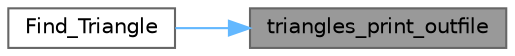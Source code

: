 digraph "triangles_print_outfile"
{
 // LATEX_PDF_SIZE
  bgcolor="transparent";
  edge [fontname=Helvetica,fontsize=10,labelfontname=Helvetica,labelfontsize=10];
  node [fontname=Helvetica,fontsize=10,shape=box,height=0.2,width=0.4];
  rankdir="RL";
  Node1 [label="triangles_print_outfile",height=0.2,width=0.4,color="gray40", fillcolor="grey60", style="filled", fontcolor="black",tooltip=" "];
  Node1 -> Node2 [dir="back",color="steelblue1",style="solid"];
  Node2 [label="Find_Triangle",height=0.2,width=0.4,color="grey40", fillcolor="white", style="filled",URL="$_find___triangle_8cpp.html#a7823cb47389cb6d26d3659d2df84d11e",tooltip="#include <future>"];
}
